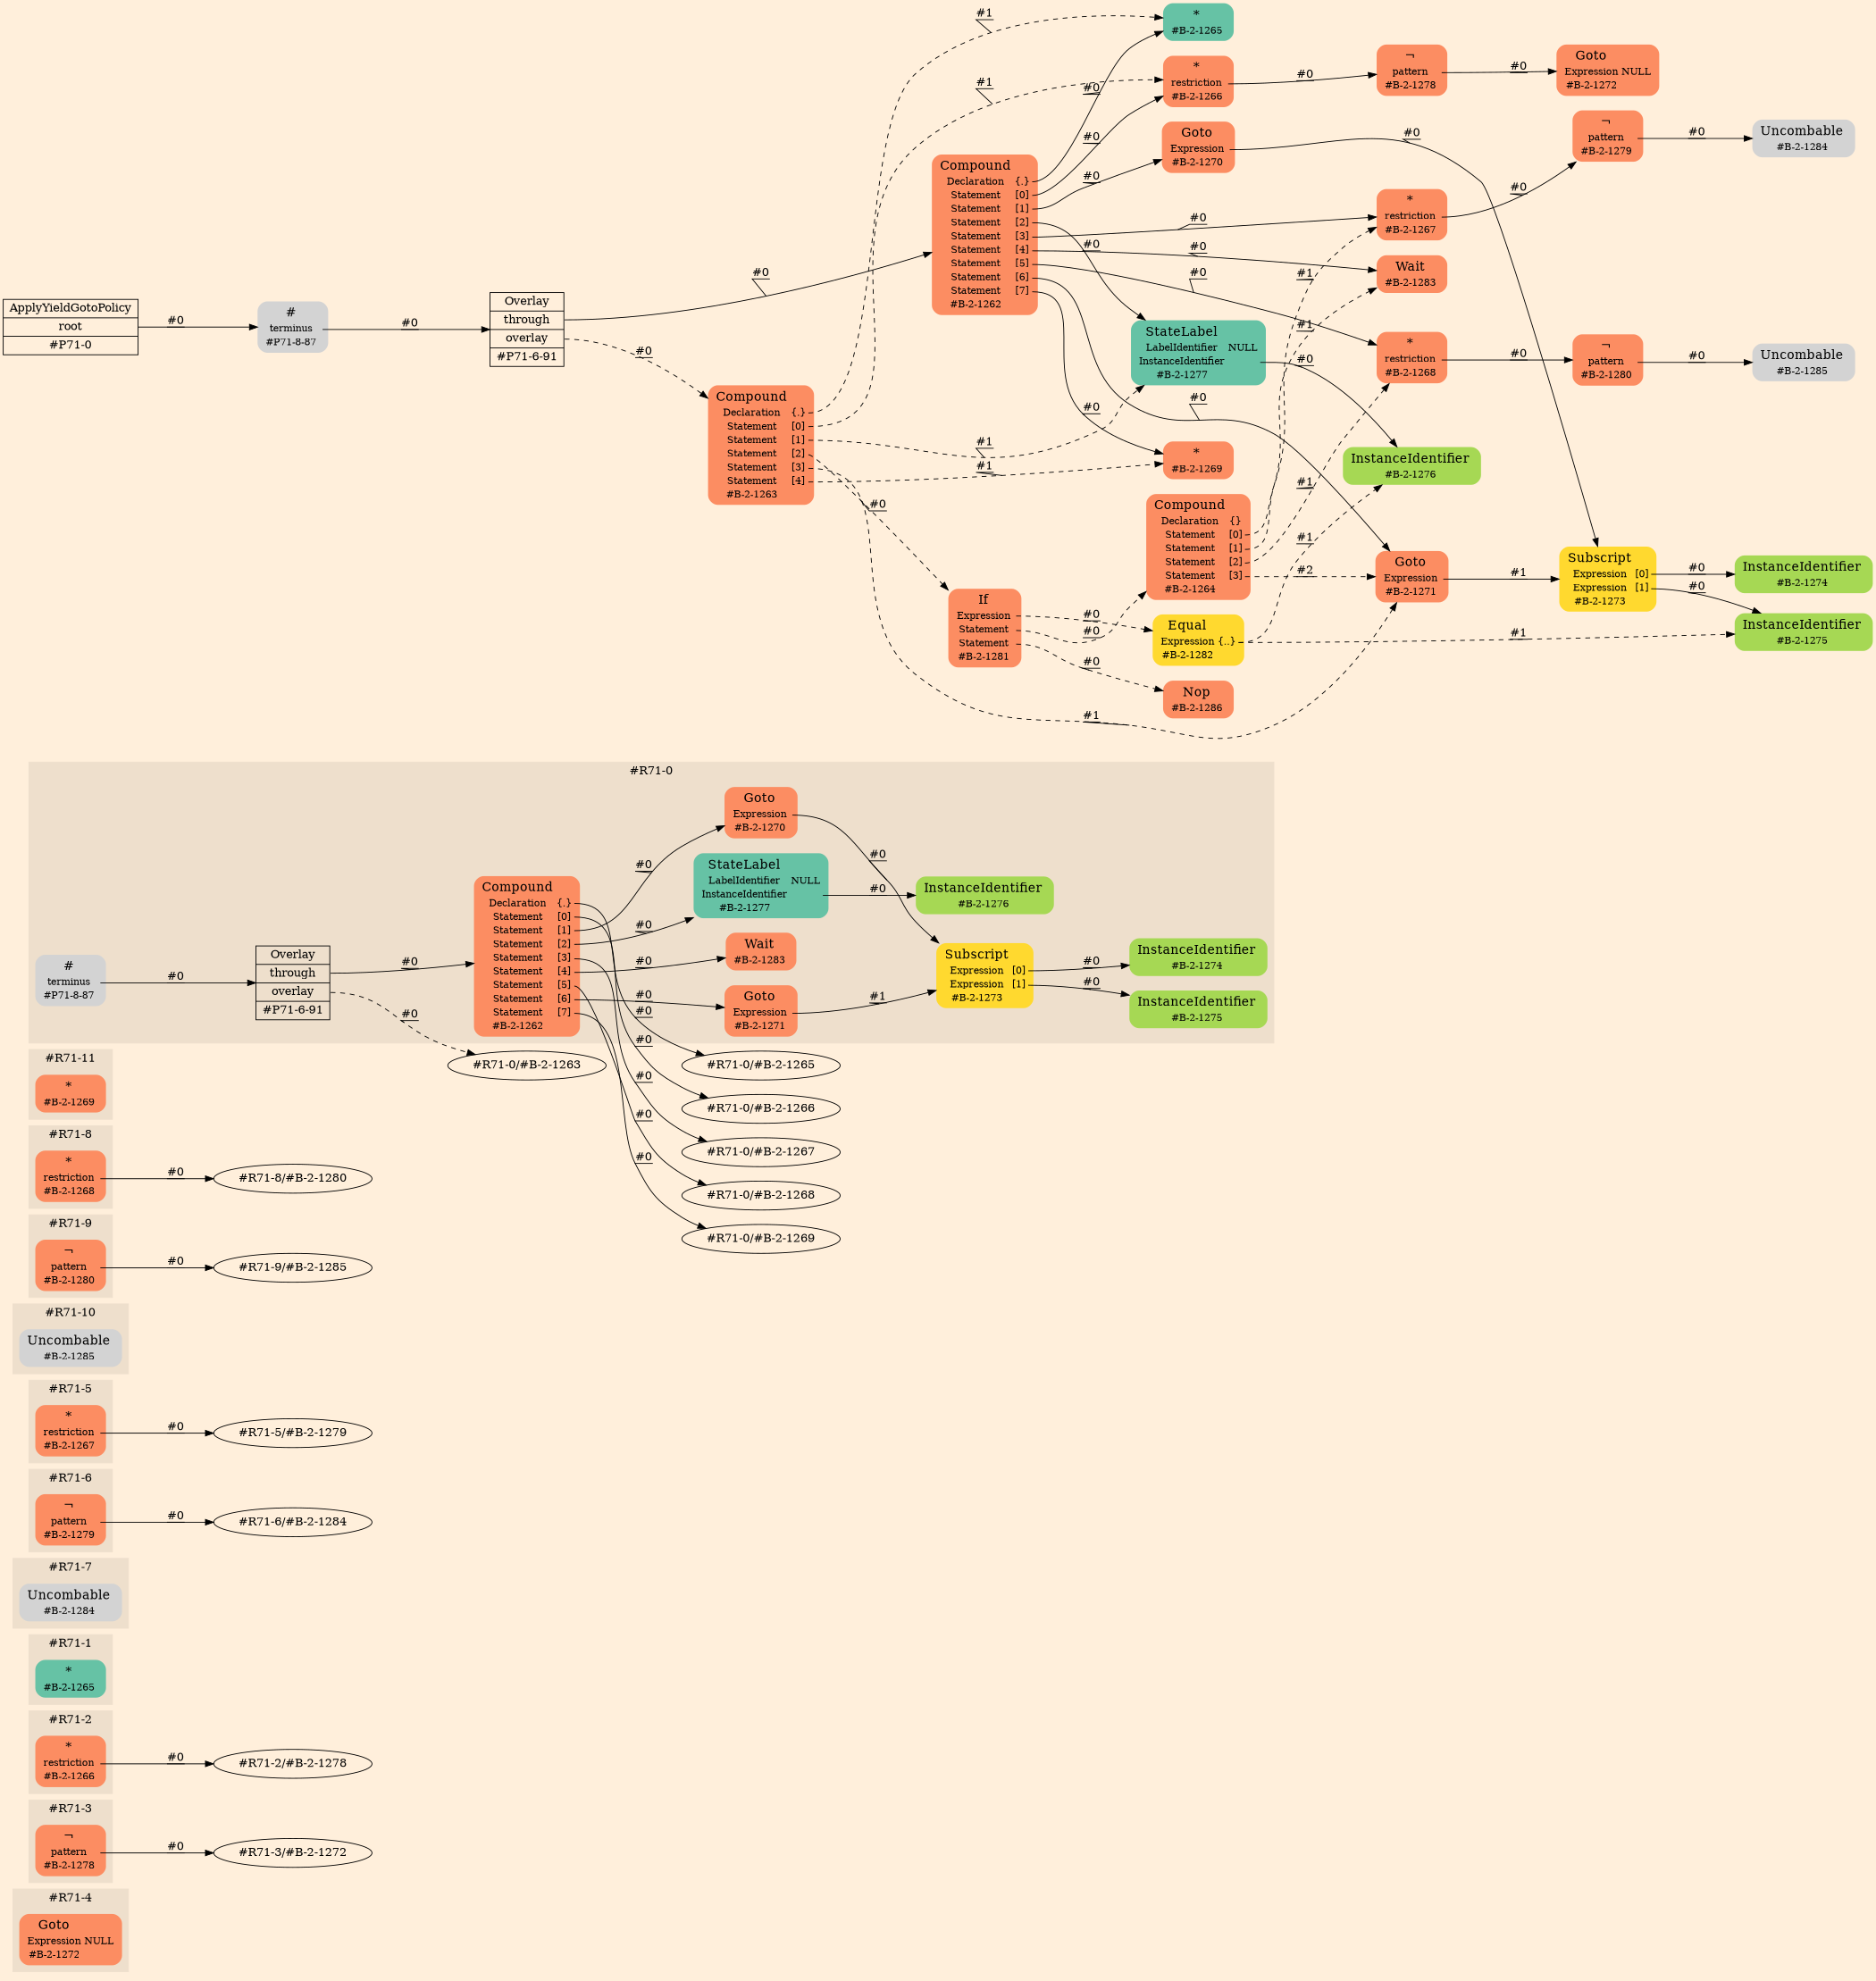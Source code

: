 digraph Inferno {
graph [
rankdir = "LR"
ranksep = 1.0
size = "14,20"
bgcolor = antiquewhite1
color = black
fontcolor = black
];
node [
];
subgraph "cluster#R71-4" {
label = "#R71-4"
style = "filled"
color = antiquewhite2
"#R71-4/#B-2-1272" [
shape = "plaintext"
fillcolor = "/set28/2"
label = <<TABLE BORDER="0" CELLBORDER="0" CELLSPACING="0">
 <TR>
  <TD><FONT POINT-SIZE="16.0">Goto</FONT></TD>
  <TD></TD>
 </TR>
 <TR>
  <TD>Expression</TD>
  <TD PORT="port0">NULL</TD>
 </TR>
 <TR>
  <TD>#B-2-1272</TD>
  <TD PORT="port1"></TD>
 </TR>
</TABLE>>
style = "rounded,filled"
fontsize = "12"
];
}
subgraph "cluster#R71-3" {
label = "#R71-3"
style = "filled"
color = antiquewhite2
"#R71-3/#B-2-1278" [
shape = "plaintext"
fillcolor = "/set28/2"
label = <<TABLE BORDER="0" CELLBORDER="0" CELLSPACING="0">
 <TR>
  <TD><FONT POINT-SIZE="16.0">¬</FONT></TD>
  <TD></TD>
 </TR>
 <TR>
  <TD>pattern</TD>
  <TD PORT="port0"></TD>
 </TR>
 <TR>
  <TD>#B-2-1278</TD>
  <TD PORT="port1"></TD>
 </TR>
</TABLE>>
style = "rounded,filled"
fontsize = "12"
];
}
"#R71-3/#B-2-1278":port0 -> "#R71-3/#B-2-1272" [style="solid"
label = "#0"
decorate = true
color = black
fontcolor = black
];
subgraph "cluster#R71-2" {
label = "#R71-2"
style = "filled"
color = antiquewhite2
"#R71-2/#B-2-1266" [
shape = "plaintext"
fillcolor = "/set28/2"
label = <<TABLE BORDER="0" CELLBORDER="0" CELLSPACING="0">
 <TR>
  <TD><FONT POINT-SIZE="16.0">*</FONT></TD>
  <TD></TD>
 </TR>
 <TR>
  <TD>restriction</TD>
  <TD PORT="port0"></TD>
 </TR>
 <TR>
  <TD>#B-2-1266</TD>
  <TD PORT="port1"></TD>
 </TR>
</TABLE>>
style = "rounded,filled"
fontsize = "12"
];
}
"#R71-2/#B-2-1266":port0 -> "#R71-2/#B-2-1278" [style="solid"
label = "#0"
decorate = true
color = black
fontcolor = black
];
subgraph "cluster#R71-1" {
label = "#R71-1"
style = "filled"
color = antiquewhite2
"#R71-1/#B-2-1265" [
shape = "plaintext"
fillcolor = "/set28/1"
label = <<TABLE BORDER="0" CELLBORDER="0" CELLSPACING="0">
 <TR>
  <TD><FONT POINT-SIZE="16.0">*</FONT></TD>
  <TD></TD>
 </TR>
 <TR>
  <TD>#B-2-1265</TD>
  <TD PORT="port0"></TD>
 </TR>
</TABLE>>
style = "rounded,filled"
fontsize = "12"
];
}
subgraph "cluster#R71-7" {
label = "#R71-7"
style = "filled"
color = antiquewhite2
"#R71-7/#B-2-1284" [
shape = "plaintext"
label = <<TABLE BORDER="0" CELLBORDER="0" CELLSPACING="0">
 <TR>
  <TD><FONT POINT-SIZE="16.0">Uncombable</FONT></TD>
  <TD></TD>
 </TR>
 <TR>
  <TD>#B-2-1284</TD>
  <TD PORT="port0"></TD>
 </TR>
</TABLE>>
style = "rounded,filled"
fontsize = "12"
];
}
subgraph "cluster#R71-6" {
label = "#R71-6"
style = "filled"
color = antiquewhite2
"#R71-6/#B-2-1279" [
shape = "plaintext"
fillcolor = "/set28/2"
label = <<TABLE BORDER="0" CELLBORDER="0" CELLSPACING="0">
 <TR>
  <TD><FONT POINT-SIZE="16.0">¬</FONT></TD>
  <TD></TD>
 </TR>
 <TR>
  <TD>pattern</TD>
  <TD PORT="port0"></TD>
 </TR>
 <TR>
  <TD>#B-2-1279</TD>
  <TD PORT="port1"></TD>
 </TR>
</TABLE>>
style = "rounded,filled"
fontsize = "12"
];
}
"#R71-6/#B-2-1279":port0 -> "#R71-6/#B-2-1284" [style="solid"
label = "#0"
decorate = true
color = black
fontcolor = black
];
subgraph "cluster#R71-5" {
label = "#R71-5"
style = "filled"
color = antiquewhite2
"#R71-5/#B-2-1267" [
shape = "plaintext"
fillcolor = "/set28/2"
label = <<TABLE BORDER="0" CELLBORDER="0" CELLSPACING="0">
 <TR>
  <TD><FONT POINT-SIZE="16.0">*</FONT></TD>
  <TD></TD>
 </TR>
 <TR>
  <TD>restriction</TD>
  <TD PORT="port0"></TD>
 </TR>
 <TR>
  <TD>#B-2-1267</TD>
  <TD PORT="port1"></TD>
 </TR>
</TABLE>>
style = "rounded,filled"
fontsize = "12"
];
}
"#R71-5/#B-2-1267":port0 -> "#R71-5/#B-2-1279" [style="solid"
label = "#0"
decorate = true
color = black
fontcolor = black
];
subgraph "cluster#R71-10" {
label = "#R71-10"
style = "filled"
color = antiquewhite2
"#R71-10/#B-2-1285" [
shape = "plaintext"
label = <<TABLE BORDER="0" CELLBORDER="0" CELLSPACING="0">
 <TR>
  <TD><FONT POINT-SIZE="16.0">Uncombable</FONT></TD>
  <TD></TD>
 </TR>
 <TR>
  <TD>#B-2-1285</TD>
  <TD PORT="port0"></TD>
 </TR>
</TABLE>>
style = "rounded,filled"
fontsize = "12"
];
}
subgraph "cluster#R71-9" {
label = "#R71-9"
style = "filled"
color = antiquewhite2
"#R71-9/#B-2-1280" [
shape = "plaintext"
fillcolor = "/set28/2"
label = <<TABLE BORDER="0" CELLBORDER="0" CELLSPACING="0">
 <TR>
  <TD><FONT POINT-SIZE="16.0">¬</FONT></TD>
  <TD></TD>
 </TR>
 <TR>
  <TD>pattern</TD>
  <TD PORT="port0"></TD>
 </TR>
 <TR>
  <TD>#B-2-1280</TD>
  <TD PORT="port1"></TD>
 </TR>
</TABLE>>
style = "rounded,filled"
fontsize = "12"
];
}
"#R71-9/#B-2-1280":port0 -> "#R71-9/#B-2-1285" [style="solid"
label = "#0"
decorate = true
color = black
fontcolor = black
];
subgraph "cluster#R71-8" {
label = "#R71-8"
style = "filled"
color = antiquewhite2
"#R71-8/#B-2-1268" [
shape = "plaintext"
fillcolor = "/set28/2"
label = <<TABLE BORDER="0" CELLBORDER="0" CELLSPACING="0">
 <TR>
  <TD><FONT POINT-SIZE="16.0">*</FONT></TD>
  <TD></TD>
 </TR>
 <TR>
  <TD>restriction</TD>
  <TD PORT="port0"></TD>
 </TR>
 <TR>
  <TD>#B-2-1268</TD>
  <TD PORT="port1"></TD>
 </TR>
</TABLE>>
style = "rounded,filled"
fontsize = "12"
];
}
"#R71-8/#B-2-1268":port0 -> "#R71-8/#B-2-1280" [style="solid"
label = "#0"
decorate = true
color = black
fontcolor = black
];
subgraph "cluster#R71-11" {
label = "#R71-11"
style = "filled"
color = antiquewhite2
"#R71-11/#B-2-1269" [
shape = "plaintext"
fillcolor = "/set28/2"
label = <<TABLE BORDER="0" CELLBORDER="0" CELLSPACING="0">
 <TR>
  <TD><FONT POINT-SIZE="16.0">*</FONT></TD>
  <TD></TD>
 </TR>
 <TR>
  <TD>#B-2-1269</TD>
  <TD PORT="port0"></TD>
 </TR>
</TABLE>>
style = "rounded,filled"
fontsize = "12"
];
}
subgraph "cluster#R71-0" {
label = "#R71-0"
style = "filled"
color = antiquewhite2
"#R71-0/#B-2-1283" [
shape = "plaintext"
fillcolor = "/set28/2"
label = <<TABLE BORDER="0" CELLBORDER="0" CELLSPACING="0">
 <TR>
  <TD><FONT POINT-SIZE="16.0">Wait</FONT></TD>
  <TD></TD>
 </TR>
 <TR>
  <TD>#B-2-1283</TD>
  <TD PORT="port0"></TD>
 </TR>
</TABLE>>
style = "rounded,filled"
fontsize = "12"
];
"#R71-0/#B-2-1276" [
shape = "plaintext"
fillcolor = "/set28/5"
label = <<TABLE BORDER="0" CELLBORDER="0" CELLSPACING="0">
 <TR>
  <TD><FONT POINT-SIZE="16.0">InstanceIdentifier</FONT></TD>
  <TD></TD>
 </TR>
 <TR>
  <TD>#B-2-1276</TD>
  <TD PORT="port0"></TD>
 </TR>
</TABLE>>
style = "rounded,filled"
fontsize = "12"
];
"#R71-0/#B-2-1277" [
shape = "plaintext"
fillcolor = "/set28/1"
label = <<TABLE BORDER="0" CELLBORDER="0" CELLSPACING="0">
 <TR>
  <TD><FONT POINT-SIZE="16.0">StateLabel</FONT></TD>
  <TD></TD>
 </TR>
 <TR>
  <TD>LabelIdentifier</TD>
  <TD PORT="port0">NULL</TD>
 </TR>
 <TR>
  <TD>InstanceIdentifier</TD>
  <TD PORT="port1"></TD>
 </TR>
 <TR>
  <TD>#B-2-1277</TD>
  <TD PORT="port2"></TD>
 </TR>
</TABLE>>
style = "rounded,filled"
fontsize = "12"
];
"#R71-0/#B-2-1275" [
shape = "plaintext"
fillcolor = "/set28/5"
label = <<TABLE BORDER="0" CELLBORDER="0" CELLSPACING="0">
 <TR>
  <TD><FONT POINT-SIZE="16.0">InstanceIdentifier</FONT></TD>
  <TD></TD>
 </TR>
 <TR>
  <TD>#B-2-1275</TD>
  <TD PORT="port0"></TD>
 </TR>
</TABLE>>
style = "rounded,filled"
fontsize = "12"
];
"#R71-0/#P71-6-91" [
shape = "record"
fillcolor = antiquewhite2
label = "<fixed> Overlay | <port0> through | <port1> overlay | <port2> #P71-6-91"
style = "filled"
fontsize = "14"
color = black
fontcolor = black
];
"#R71-0/#B-2-1270" [
shape = "plaintext"
fillcolor = "/set28/2"
label = <<TABLE BORDER="0" CELLBORDER="0" CELLSPACING="0">
 <TR>
  <TD><FONT POINT-SIZE="16.0">Goto</FONT></TD>
  <TD></TD>
 </TR>
 <TR>
  <TD>Expression</TD>
  <TD PORT="port0"></TD>
 </TR>
 <TR>
  <TD>#B-2-1270</TD>
  <TD PORT="port1"></TD>
 </TR>
</TABLE>>
style = "rounded,filled"
fontsize = "12"
];
"#R71-0/#P71-8-87" [
shape = "plaintext"
label = <<TABLE BORDER="0" CELLBORDER="0" CELLSPACING="0">
 <TR>
  <TD><FONT POINT-SIZE="16.0">#</FONT></TD>
  <TD></TD>
 </TR>
 <TR>
  <TD>terminus</TD>
  <TD PORT="port0"></TD>
 </TR>
 <TR>
  <TD>#P71-8-87</TD>
  <TD PORT="port1"></TD>
 </TR>
</TABLE>>
style = "rounded,filled"
fontsize = "12"
];
"#R71-0/#B-2-1262" [
shape = "plaintext"
fillcolor = "/set28/2"
label = <<TABLE BORDER="0" CELLBORDER="0" CELLSPACING="0">
 <TR>
  <TD><FONT POINT-SIZE="16.0">Compound</FONT></TD>
  <TD></TD>
 </TR>
 <TR>
  <TD>Declaration</TD>
  <TD PORT="port0">{.}</TD>
 </TR>
 <TR>
  <TD>Statement</TD>
  <TD PORT="port1">[0]</TD>
 </TR>
 <TR>
  <TD>Statement</TD>
  <TD PORT="port2">[1]</TD>
 </TR>
 <TR>
  <TD>Statement</TD>
  <TD PORT="port3">[2]</TD>
 </TR>
 <TR>
  <TD>Statement</TD>
  <TD PORT="port4">[3]</TD>
 </TR>
 <TR>
  <TD>Statement</TD>
  <TD PORT="port5">[4]</TD>
 </TR>
 <TR>
  <TD>Statement</TD>
  <TD PORT="port6">[5]</TD>
 </TR>
 <TR>
  <TD>Statement</TD>
  <TD PORT="port7">[6]</TD>
 </TR>
 <TR>
  <TD>Statement</TD>
  <TD PORT="port8">[7]</TD>
 </TR>
 <TR>
  <TD>#B-2-1262</TD>
  <TD PORT="port9"></TD>
 </TR>
</TABLE>>
style = "rounded,filled"
fontsize = "12"
];
"#R71-0/#B-2-1271" [
shape = "plaintext"
fillcolor = "/set28/2"
label = <<TABLE BORDER="0" CELLBORDER="0" CELLSPACING="0">
 <TR>
  <TD><FONT POINT-SIZE="16.0">Goto</FONT></TD>
  <TD></TD>
 </TR>
 <TR>
  <TD>Expression</TD>
  <TD PORT="port0"></TD>
 </TR>
 <TR>
  <TD>#B-2-1271</TD>
  <TD PORT="port1"></TD>
 </TR>
</TABLE>>
style = "rounded,filled"
fontsize = "12"
];
"#R71-0/#B-2-1273" [
shape = "plaintext"
fillcolor = "/set28/6"
label = <<TABLE BORDER="0" CELLBORDER="0" CELLSPACING="0">
 <TR>
  <TD><FONT POINT-SIZE="16.0">Subscript</FONT></TD>
  <TD></TD>
 </TR>
 <TR>
  <TD>Expression</TD>
  <TD PORT="port0">[0]</TD>
 </TR>
 <TR>
  <TD>Expression</TD>
  <TD PORT="port1">[1]</TD>
 </TR>
 <TR>
  <TD>#B-2-1273</TD>
  <TD PORT="port2"></TD>
 </TR>
</TABLE>>
style = "rounded,filled"
fontsize = "12"
];
"#R71-0/#B-2-1274" [
shape = "plaintext"
fillcolor = "/set28/5"
label = <<TABLE BORDER="0" CELLBORDER="0" CELLSPACING="0">
 <TR>
  <TD><FONT POINT-SIZE="16.0">InstanceIdentifier</FONT></TD>
  <TD></TD>
 </TR>
 <TR>
  <TD>#B-2-1274</TD>
  <TD PORT="port0"></TD>
 </TR>
</TABLE>>
style = "rounded,filled"
fontsize = "12"
];
}
"#R71-0/#B-2-1277":port1 -> "#R71-0/#B-2-1276" [style="solid"
label = "#0"
decorate = true
color = black
fontcolor = black
];
"#R71-0/#P71-6-91":port0 -> "#R71-0/#B-2-1262" [style="solid"
label = "#0"
decorate = true
color = black
fontcolor = black
];
"#R71-0/#P71-6-91":port1 -> "#R71-0/#B-2-1263" [style="dashed"
label = "#0"
decorate = true
color = black
fontcolor = black
];
"#R71-0/#B-2-1270":port0 -> "#R71-0/#B-2-1273" [style="solid"
label = "#0"
decorate = true
color = black
fontcolor = black
];
"#R71-0/#P71-8-87":port0 -> "#R71-0/#P71-6-91" [style="solid"
label = "#0"
decorate = true
color = black
fontcolor = black
];
"#R71-0/#B-2-1262":port0 -> "#R71-0/#B-2-1265" [style="solid"
label = "#0"
decorate = true
color = black
fontcolor = black
];
"#R71-0/#B-2-1262":port1 -> "#R71-0/#B-2-1266" [style="solid"
label = "#0"
decorate = true
color = black
fontcolor = black
];
"#R71-0/#B-2-1262":port2 -> "#R71-0/#B-2-1270" [style="solid"
label = "#0"
decorate = true
color = black
fontcolor = black
];
"#R71-0/#B-2-1262":port3 -> "#R71-0/#B-2-1277" [style="solid"
label = "#0"
decorate = true
color = black
fontcolor = black
];
"#R71-0/#B-2-1262":port4 -> "#R71-0/#B-2-1267" [style="solid"
label = "#0"
decorate = true
color = black
fontcolor = black
];
"#R71-0/#B-2-1262":port5 -> "#R71-0/#B-2-1283" [style="solid"
label = "#0"
decorate = true
color = black
fontcolor = black
];
"#R71-0/#B-2-1262":port6 -> "#R71-0/#B-2-1268" [style="solid"
label = "#0"
decorate = true
color = black
fontcolor = black
];
"#R71-0/#B-2-1262":port7 -> "#R71-0/#B-2-1271" [style="solid"
label = "#0"
decorate = true
color = black
fontcolor = black
];
"#R71-0/#B-2-1262":port8 -> "#R71-0/#B-2-1269" [style="solid"
label = "#0"
decorate = true
color = black
fontcolor = black
];
"#R71-0/#B-2-1271":port0 -> "#R71-0/#B-2-1273" [style="solid"
label = "#1"
decorate = true
color = black
fontcolor = black
];
"#R71-0/#B-2-1273":port0 -> "#R71-0/#B-2-1274" [style="solid"
label = "#0"
decorate = true
color = black
fontcolor = black
];
"#R71-0/#B-2-1273":port1 -> "#R71-0/#B-2-1275" [style="solid"
label = "#0"
decorate = true
color = black
fontcolor = black
];
"CR#P71-0" [
shape = "record"
fillcolor = antiquewhite1
label = "<fixed> ApplyYieldGotoPolicy | <port0> root | <port1> #P71-0"
style = "filled"
fontsize = "14"
color = black
fontcolor = black
];
"#P71-8-87" [
shape = "plaintext"
label = <<TABLE BORDER="0" CELLBORDER="0" CELLSPACING="0">
 <TR>
  <TD><FONT POINT-SIZE="16.0">#</FONT></TD>
  <TD></TD>
 </TR>
 <TR>
  <TD>terminus</TD>
  <TD PORT="port0"></TD>
 </TR>
 <TR>
  <TD>#P71-8-87</TD>
  <TD PORT="port1"></TD>
 </TR>
</TABLE>>
style = "rounded,filled"
fontsize = "12"
];
"#P71-6-91" [
shape = "record"
fillcolor = antiquewhite1
label = "<fixed> Overlay | <port0> through | <port1> overlay | <port2> #P71-6-91"
style = "filled"
fontsize = "14"
color = black
fontcolor = black
];
"#B-2-1262" [
shape = "plaintext"
fillcolor = "/set28/2"
label = <<TABLE BORDER="0" CELLBORDER="0" CELLSPACING="0">
 <TR>
  <TD><FONT POINT-SIZE="16.0">Compound</FONT></TD>
  <TD></TD>
 </TR>
 <TR>
  <TD>Declaration</TD>
  <TD PORT="port0">{.}</TD>
 </TR>
 <TR>
  <TD>Statement</TD>
  <TD PORT="port1">[0]</TD>
 </TR>
 <TR>
  <TD>Statement</TD>
  <TD PORT="port2">[1]</TD>
 </TR>
 <TR>
  <TD>Statement</TD>
  <TD PORT="port3">[2]</TD>
 </TR>
 <TR>
  <TD>Statement</TD>
  <TD PORT="port4">[3]</TD>
 </TR>
 <TR>
  <TD>Statement</TD>
  <TD PORT="port5">[4]</TD>
 </TR>
 <TR>
  <TD>Statement</TD>
  <TD PORT="port6">[5]</TD>
 </TR>
 <TR>
  <TD>Statement</TD>
  <TD PORT="port7">[6]</TD>
 </TR>
 <TR>
  <TD>Statement</TD>
  <TD PORT="port8">[7]</TD>
 </TR>
 <TR>
  <TD>#B-2-1262</TD>
  <TD PORT="port9"></TD>
 </TR>
</TABLE>>
style = "rounded,filled"
fontsize = "12"
];
"#B-2-1265" [
shape = "plaintext"
fillcolor = "/set28/1"
label = <<TABLE BORDER="0" CELLBORDER="0" CELLSPACING="0">
 <TR>
  <TD><FONT POINT-SIZE="16.0">*</FONT></TD>
  <TD></TD>
 </TR>
 <TR>
  <TD>#B-2-1265</TD>
  <TD PORT="port0"></TD>
 </TR>
</TABLE>>
style = "rounded,filled"
fontsize = "12"
];
"#B-2-1266" [
shape = "plaintext"
fillcolor = "/set28/2"
label = <<TABLE BORDER="0" CELLBORDER="0" CELLSPACING="0">
 <TR>
  <TD><FONT POINT-SIZE="16.0">*</FONT></TD>
  <TD></TD>
 </TR>
 <TR>
  <TD>restriction</TD>
  <TD PORT="port0"></TD>
 </TR>
 <TR>
  <TD>#B-2-1266</TD>
  <TD PORT="port1"></TD>
 </TR>
</TABLE>>
style = "rounded,filled"
fontsize = "12"
];
"#B-2-1278" [
shape = "plaintext"
fillcolor = "/set28/2"
label = <<TABLE BORDER="0" CELLBORDER="0" CELLSPACING="0">
 <TR>
  <TD><FONT POINT-SIZE="16.0">¬</FONT></TD>
  <TD></TD>
 </TR>
 <TR>
  <TD>pattern</TD>
  <TD PORT="port0"></TD>
 </TR>
 <TR>
  <TD>#B-2-1278</TD>
  <TD PORT="port1"></TD>
 </TR>
</TABLE>>
style = "rounded,filled"
fontsize = "12"
];
"#B-2-1272" [
shape = "plaintext"
fillcolor = "/set28/2"
label = <<TABLE BORDER="0" CELLBORDER="0" CELLSPACING="0">
 <TR>
  <TD><FONT POINT-SIZE="16.0">Goto</FONT></TD>
  <TD></TD>
 </TR>
 <TR>
  <TD>Expression</TD>
  <TD PORT="port0">NULL</TD>
 </TR>
 <TR>
  <TD>#B-2-1272</TD>
  <TD PORT="port1"></TD>
 </TR>
</TABLE>>
style = "rounded,filled"
fontsize = "12"
];
"#B-2-1270" [
shape = "plaintext"
fillcolor = "/set28/2"
label = <<TABLE BORDER="0" CELLBORDER="0" CELLSPACING="0">
 <TR>
  <TD><FONT POINT-SIZE="16.0">Goto</FONT></TD>
  <TD></TD>
 </TR>
 <TR>
  <TD>Expression</TD>
  <TD PORT="port0"></TD>
 </TR>
 <TR>
  <TD>#B-2-1270</TD>
  <TD PORT="port1"></TD>
 </TR>
</TABLE>>
style = "rounded,filled"
fontsize = "12"
];
"#B-2-1273" [
shape = "plaintext"
fillcolor = "/set28/6"
label = <<TABLE BORDER="0" CELLBORDER="0" CELLSPACING="0">
 <TR>
  <TD><FONT POINT-SIZE="16.0">Subscript</FONT></TD>
  <TD></TD>
 </TR>
 <TR>
  <TD>Expression</TD>
  <TD PORT="port0">[0]</TD>
 </TR>
 <TR>
  <TD>Expression</TD>
  <TD PORT="port1">[1]</TD>
 </TR>
 <TR>
  <TD>#B-2-1273</TD>
  <TD PORT="port2"></TD>
 </TR>
</TABLE>>
style = "rounded,filled"
fontsize = "12"
];
"#B-2-1274" [
shape = "plaintext"
fillcolor = "/set28/5"
label = <<TABLE BORDER="0" CELLBORDER="0" CELLSPACING="0">
 <TR>
  <TD><FONT POINT-SIZE="16.0">InstanceIdentifier</FONT></TD>
  <TD></TD>
 </TR>
 <TR>
  <TD>#B-2-1274</TD>
  <TD PORT="port0"></TD>
 </TR>
</TABLE>>
style = "rounded,filled"
fontsize = "12"
];
"#B-2-1275" [
shape = "plaintext"
fillcolor = "/set28/5"
label = <<TABLE BORDER="0" CELLBORDER="0" CELLSPACING="0">
 <TR>
  <TD><FONT POINT-SIZE="16.0">InstanceIdentifier</FONT></TD>
  <TD></TD>
 </TR>
 <TR>
  <TD>#B-2-1275</TD>
  <TD PORT="port0"></TD>
 </TR>
</TABLE>>
style = "rounded,filled"
fontsize = "12"
];
"#B-2-1277" [
shape = "plaintext"
fillcolor = "/set28/1"
label = <<TABLE BORDER="0" CELLBORDER="0" CELLSPACING="0">
 <TR>
  <TD><FONT POINT-SIZE="16.0">StateLabel</FONT></TD>
  <TD></TD>
 </TR>
 <TR>
  <TD>LabelIdentifier</TD>
  <TD PORT="port0">NULL</TD>
 </TR>
 <TR>
  <TD>InstanceIdentifier</TD>
  <TD PORT="port1"></TD>
 </TR>
 <TR>
  <TD>#B-2-1277</TD>
  <TD PORT="port2"></TD>
 </TR>
</TABLE>>
style = "rounded,filled"
fontsize = "12"
];
"#B-2-1276" [
shape = "plaintext"
fillcolor = "/set28/5"
label = <<TABLE BORDER="0" CELLBORDER="0" CELLSPACING="0">
 <TR>
  <TD><FONT POINT-SIZE="16.0">InstanceIdentifier</FONT></TD>
  <TD></TD>
 </TR>
 <TR>
  <TD>#B-2-1276</TD>
  <TD PORT="port0"></TD>
 </TR>
</TABLE>>
style = "rounded,filled"
fontsize = "12"
];
"#B-2-1267" [
shape = "plaintext"
fillcolor = "/set28/2"
label = <<TABLE BORDER="0" CELLBORDER="0" CELLSPACING="0">
 <TR>
  <TD><FONT POINT-SIZE="16.0">*</FONT></TD>
  <TD></TD>
 </TR>
 <TR>
  <TD>restriction</TD>
  <TD PORT="port0"></TD>
 </TR>
 <TR>
  <TD>#B-2-1267</TD>
  <TD PORT="port1"></TD>
 </TR>
</TABLE>>
style = "rounded,filled"
fontsize = "12"
];
"#B-2-1279" [
shape = "plaintext"
fillcolor = "/set28/2"
label = <<TABLE BORDER="0" CELLBORDER="0" CELLSPACING="0">
 <TR>
  <TD><FONT POINT-SIZE="16.0">¬</FONT></TD>
  <TD></TD>
 </TR>
 <TR>
  <TD>pattern</TD>
  <TD PORT="port0"></TD>
 </TR>
 <TR>
  <TD>#B-2-1279</TD>
  <TD PORT="port1"></TD>
 </TR>
</TABLE>>
style = "rounded,filled"
fontsize = "12"
];
"#B-2-1284" [
shape = "plaintext"
label = <<TABLE BORDER="0" CELLBORDER="0" CELLSPACING="0">
 <TR>
  <TD><FONT POINT-SIZE="16.0">Uncombable</FONT></TD>
  <TD></TD>
 </TR>
 <TR>
  <TD>#B-2-1284</TD>
  <TD PORT="port0"></TD>
 </TR>
</TABLE>>
style = "rounded,filled"
fontsize = "12"
];
"#B-2-1283" [
shape = "plaintext"
fillcolor = "/set28/2"
label = <<TABLE BORDER="0" CELLBORDER="0" CELLSPACING="0">
 <TR>
  <TD><FONT POINT-SIZE="16.0">Wait</FONT></TD>
  <TD></TD>
 </TR>
 <TR>
  <TD>#B-2-1283</TD>
  <TD PORT="port0"></TD>
 </TR>
</TABLE>>
style = "rounded,filled"
fontsize = "12"
];
"#B-2-1268" [
shape = "plaintext"
fillcolor = "/set28/2"
label = <<TABLE BORDER="0" CELLBORDER="0" CELLSPACING="0">
 <TR>
  <TD><FONT POINT-SIZE="16.0">*</FONT></TD>
  <TD></TD>
 </TR>
 <TR>
  <TD>restriction</TD>
  <TD PORT="port0"></TD>
 </TR>
 <TR>
  <TD>#B-2-1268</TD>
  <TD PORT="port1"></TD>
 </TR>
</TABLE>>
style = "rounded,filled"
fontsize = "12"
];
"#B-2-1280" [
shape = "plaintext"
fillcolor = "/set28/2"
label = <<TABLE BORDER="0" CELLBORDER="0" CELLSPACING="0">
 <TR>
  <TD><FONT POINT-SIZE="16.0">¬</FONT></TD>
  <TD></TD>
 </TR>
 <TR>
  <TD>pattern</TD>
  <TD PORT="port0"></TD>
 </TR>
 <TR>
  <TD>#B-2-1280</TD>
  <TD PORT="port1"></TD>
 </TR>
</TABLE>>
style = "rounded,filled"
fontsize = "12"
];
"#B-2-1285" [
shape = "plaintext"
label = <<TABLE BORDER="0" CELLBORDER="0" CELLSPACING="0">
 <TR>
  <TD><FONT POINT-SIZE="16.0">Uncombable</FONT></TD>
  <TD></TD>
 </TR>
 <TR>
  <TD>#B-2-1285</TD>
  <TD PORT="port0"></TD>
 </TR>
</TABLE>>
style = "rounded,filled"
fontsize = "12"
];
"#B-2-1271" [
shape = "plaintext"
fillcolor = "/set28/2"
label = <<TABLE BORDER="0" CELLBORDER="0" CELLSPACING="0">
 <TR>
  <TD><FONT POINT-SIZE="16.0">Goto</FONT></TD>
  <TD></TD>
 </TR>
 <TR>
  <TD>Expression</TD>
  <TD PORT="port0"></TD>
 </TR>
 <TR>
  <TD>#B-2-1271</TD>
  <TD PORT="port1"></TD>
 </TR>
</TABLE>>
style = "rounded,filled"
fontsize = "12"
];
"#B-2-1269" [
shape = "plaintext"
fillcolor = "/set28/2"
label = <<TABLE BORDER="0" CELLBORDER="0" CELLSPACING="0">
 <TR>
  <TD><FONT POINT-SIZE="16.0">*</FONT></TD>
  <TD></TD>
 </TR>
 <TR>
  <TD>#B-2-1269</TD>
  <TD PORT="port0"></TD>
 </TR>
</TABLE>>
style = "rounded,filled"
fontsize = "12"
];
"#B-2-1263" [
shape = "plaintext"
fillcolor = "/set28/2"
label = <<TABLE BORDER="0" CELLBORDER="0" CELLSPACING="0">
 <TR>
  <TD><FONT POINT-SIZE="16.0">Compound</FONT></TD>
  <TD></TD>
 </TR>
 <TR>
  <TD>Declaration</TD>
  <TD PORT="port0">{.}</TD>
 </TR>
 <TR>
  <TD>Statement</TD>
  <TD PORT="port1">[0]</TD>
 </TR>
 <TR>
  <TD>Statement</TD>
  <TD PORT="port2">[1]</TD>
 </TR>
 <TR>
  <TD>Statement</TD>
  <TD PORT="port3">[2]</TD>
 </TR>
 <TR>
  <TD>Statement</TD>
  <TD PORT="port4">[3]</TD>
 </TR>
 <TR>
  <TD>Statement</TD>
  <TD PORT="port5">[4]</TD>
 </TR>
 <TR>
  <TD>#B-2-1263</TD>
  <TD PORT="port6"></TD>
 </TR>
</TABLE>>
style = "rounded,filled"
fontsize = "12"
];
"#B-2-1281" [
shape = "plaintext"
fillcolor = "/set28/2"
label = <<TABLE BORDER="0" CELLBORDER="0" CELLSPACING="0">
 <TR>
  <TD><FONT POINT-SIZE="16.0">If</FONT></TD>
  <TD></TD>
 </TR>
 <TR>
  <TD>Expression</TD>
  <TD PORT="port0"></TD>
 </TR>
 <TR>
  <TD>Statement</TD>
  <TD PORT="port1"></TD>
 </TR>
 <TR>
  <TD>Statement</TD>
  <TD PORT="port2"></TD>
 </TR>
 <TR>
  <TD>#B-2-1281</TD>
  <TD PORT="port3"></TD>
 </TR>
</TABLE>>
style = "rounded,filled"
fontsize = "12"
];
"#B-2-1282" [
shape = "plaintext"
fillcolor = "/set28/6"
label = <<TABLE BORDER="0" CELLBORDER="0" CELLSPACING="0">
 <TR>
  <TD><FONT POINT-SIZE="16.0">Equal</FONT></TD>
  <TD></TD>
 </TR>
 <TR>
  <TD>Expression</TD>
  <TD PORT="port0">{..}</TD>
 </TR>
 <TR>
  <TD>#B-2-1282</TD>
  <TD PORT="port1"></TD>
 </TR>
</TABLE>>
style = "rounded,filled"
fontsize = "12"
];
"#B-2-1264" [
shape = "plaintext"
fillcolor = "/set28/2"
label = <<TABLE BORDER="0" CELLBORDER="0" CELLSPACING="0">
 <TR>
  <TD><FONT POINT-SIZE="16.0">Compound</FONT></TD>
  <TD></TD>
 </TR>
 <TR>
  <TD>Declaration</TD>
  <TD PORT="port0">{}</TD>
 </TR>
 <TR>
  <TD>Statement</TD>
  <TD PORT="port1">[0]</TD>
 </TR>
 <TR>
  <TD>Statement</TD>
  <TD PORT="port2">[1]</TD>
 </TR>
 <TR>
  <TD>Statement</TD>
  <TD PORT="port3">[2]</TD>
 </TR>
 <TR>
  <TD>Statement</TD>
  <TD PORT="port4">[3]</TD>
 </TR>
 <TR>
  <TD>#B-2-1264</TD>
  <TD PORT="port5"></TD>
 </TR>
</TABLE>>
style = "rounded,filled"
fontsize = "12"
];
"#B-2-1286" [
shape = "plaintext"
fillcolor = "/set28/2"
label = <<TABLE BORDER="0" CELLBORDER="0" CELLSPACING="0">
 <TR>
  <TD><FONT POINT-SIZE="16.0">Nop</FONT></TD>
  <TD></TD>
 </TR>
 <TR>
  <TD>#B-2-1286</TD>
  <TD PORT="port0"></TD>
 </TR>
</TABLE>>
style = "rounded,filled"
fontsize = "12"
];
"CR#P71-0":port0 -> "#P71-8-87" [style="solid"
label = "#0"
decorate = true
color = black
fontcolor = black
];
"#P71-8-87":port0 -> "#P71-6-91" [style="solid"
label = "#0"
decorate = true
color = black
fontcolor = black
];
"#P71-6-91":port0 -> "#B-2-1262" [style="solid"
label = "#0"
decorate = true
color = black
fontcolor = black
];
"#P71-6-91":port1 -> "#B-2-1263" [style="dashed"
label = "#0"
decorate = true
color = black
fontcolor = black
];
"#B-2-1262":port0 -> "#B-2-1265" [style="solid"
label = "#0"
decorate = true
color = black
fontcolor = black
];
"#B-2-1262":port1 -> "#B-2-1266" [style="solid"
label = "#0"
decorate = true
color = black
fontcolor = black
];
"#B-2-1262":port2 -> "#B-2-1270" [style="solid"
label = "#0"
decorate = true
color = black
fontcolor = black
];
"#B-2-1262":port3 -> "#B-2-1277" [style="solid"
label = "#0"
decorate = true
color = black
fontcolor = black
];
"#B-2-1262":port4 -> "#B-2-1267" [style="solid"
label = "#0"
decorate = true
color = black
fontcolor = black
];
"#B-2-1262":port5 -> "#B-2-1283" [style="solid"
label = "#0"
decorate = true
color = black
fontcolor = black
];
"#B-2-1262":port6 -> "#B-2-1268" [style="solid"
label = "#0"
decorate = true
color = black
fontcolor = black
];
"#B-2-1262":port7 -> "#B-2-1271" [style="solid"
label = "#0"
decorate = true
color = black
fontcolor = black
];
"#B-2-1262":port8 -> "#B-2-1269" [style="solid"
label = "#0"
decorate = true
color = black
fontcolor = black
];
"#B-2-1266":port0 -> "#B-2-1278" [style="solid"
label = "#0"
decorate = true
color = black
fontcolor = black
];
"#B-2-1278":port0 -> "#B-2-1272" [style="solid"
label = "#0"
decorate = true
color = black
fontcolor = black
];
"#B-2-1270":port0 -> "#B-2-1273" [style="solid"
label = "#0"
decorate = true
color = black
fontcolor = black
];
"#B-2-1273":port0 -> "#B-2-1274" [style="solid"
label = "#0"
decorate = true
color = black
fontcolor = black
];
"#B-2-1273":port1 -> "#B-2-1275" [style="solid"
label = "#0"
decorate = true
color = black
fontcolor = black
];
"#B-2-1277":port1 -> "#B-2-1276" [style="solid"
label = "#0"
decorate = true
color = black
fontcolor = black
];
"#B-2-1267":port0 -> "#B-2-1279" [style="solid"
label = "#0"
decorate = true
color = black
fontcolor = black
];
"#B-2-1279":port0 -> "#B-2-1284" [style="solid"
label = "#0"
decorate = true
color = black
fontcolor = black
];
"#B-2-1268":port0 -> "#B-2-1280" [style="solid"
label = "#0"
decorate = true
color = black
fontcolor = black
];
"#B-2-1280":port0 -> "#B-2-1285" [style="solid"
label = "#0"
decorate = true
color = black
fontcolor = black
];
"#B-2-1271":port0 -> "#B-2-1273" [style="solid"
label = "#1"
decorate = true
color = black
fontcolor = black
];
"#B-2-1263":port0 -> "#B-2-1265" [style="dashed"
label = "#1"
decorate = true
color = black
fontcolor = black
];
"#B-2-1263":port1 -> "#B-2-1266" [style="dashed"
label = "#1"
decorate = true
color = black
fontcolor = black
];
"#B-2-1263":port2 -> "#B-2-1277" [style="dashed"
label = "#1"
decorate = true
color = black
fontcolor = black
];
"#B-2-1263":port3 -> "#B-2-1281" [style="dashed"
label = "#0"
decorate = true
color = black
fontcolor = black
];
"#B-2-1263":port4 -> "#B-2-1271" [style="dashed"
label = "#1"
decorate = true
color = black
fontcolor = black
];
"#B-2-1263":port5 -> "#B-2-1269" [style="dashed"
label = "#1"
decorate = true
color = black
fontcolor = black
];
"#B-2-1281":port0 -> "#B-2-1282" [style="dashed"
label = "#0"
decorate = true
color = black
fontcolor = black
];
"#B-2-1281":port1 -> "#B-2-1264" [style="dashed"
label = "#0"
decorate = true
color = black
fontcolor = black
];
"#B-2-1281":port2 -> "#B-2-1286" [style="dashed"
label = "#0"
decorate = true
color = black
fontcolor = black
];
"#B-2-1282":port0 -> "#B-2-1275" [style="dashed"
label = "#1"
decorate = true
color = black
fontcolor = black
];
"#B-2-1282":port0 -> "#B-2-1276" [style="dashed"
label = "#1"
decorate = true
color = black
fontcolor = black
];
"#B-2-1264":port1 -> "#B-2-1267" [style="dashed"
label = "#1"
decorate = true
color = black
fontcolor = black
];
"#B-2-1264":port2 -> "#B-2-1283" [style="dashed"
label = "#1"
decorate = true
color = black
fontcolor = black
];
"#B-2-1264":port3 -> "#B-2-1268" [style="dashed"
label = "#1"
decorate = true
color = black
fontcolor = black
];
"#B-2-1264":port4 -> "#B-2-1271" [style="dashed"
label = "#2"
decorate = true
color = black
fontcolor = black
];
}
